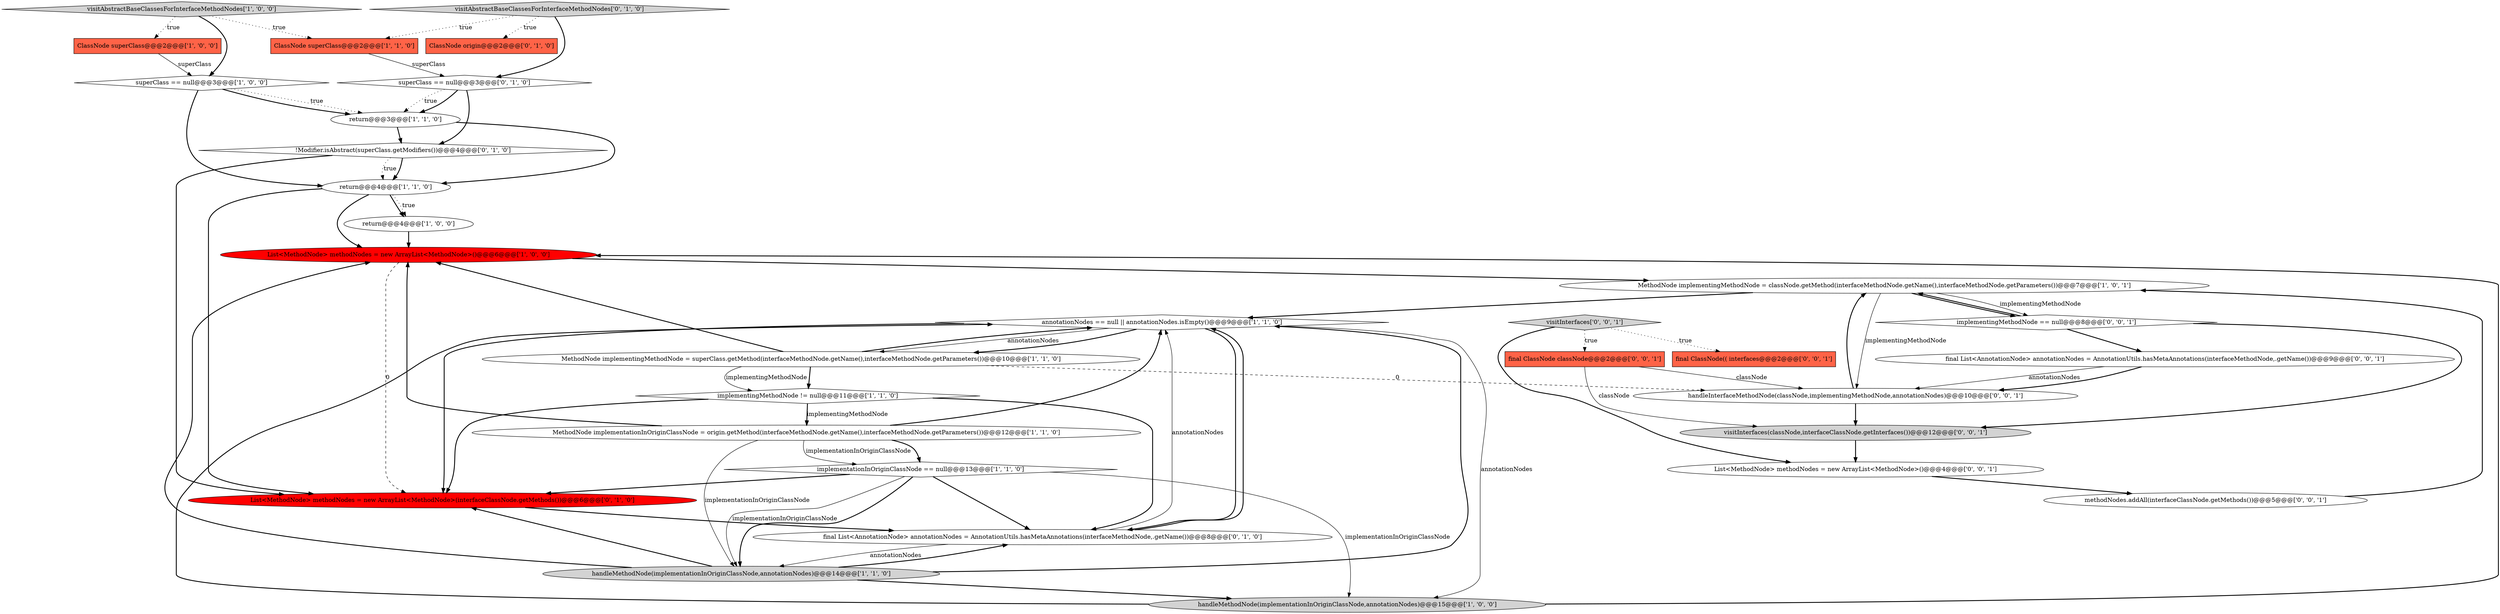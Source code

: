 digraph {
19 [style = filled, label = "visitAbstractBaseClassesForInterfaceMethodNodes['0', '1', '0']", fillcolor = lightgray, shape = diamond image = "AAA0AAABBB2BBB"];
16 [style = filled, label = "superClass == null@@@3@@@['0', '1', '0']", fillcolor = white, shape = diamond image = "AAA0AAABBB2BBB"];
7 [style = filled, label = "ClassNode superClass@@@2@@@['1', '0', '0']", fillcolor = tomato, shape = box image = "AAA0AAABBB1BBB"];
2 [style = filled, label = "MethodNode implementingMethodNode = classNode.getMethod(interfaceMethodNode.getName(),interfaceMethodNode.getParameters())@@@7@@@['1', '0', '1']", fillcolor = white, shape = ellipse image = "AAA0AAABBB1BBB"];
29 [style = filled, label = "implementingMethodNode == null@@@8@@@['0', '0', '1']", fillcolor = white, shape = diamond image = "AAA0AAABBB3BBB"];
6 [style = filled, label = "handleMethodNode(implementationInOriginClassNode,annotationNodes)@@@14@@@['1', '1', '0']", fillcolor = lightgray, shape = ellipse image = "AAA0AAABBB1BBB"];
10 [style = filled, label = "List<MethodNode> methodNodes = new ArrayList<MethodNode>()@@@6@@@['1', '0', '0']", fillcolor = red, shape = ellipse image = "AAA1AAABBB1BBB"];
17 [style = filled, label = "List<MethodNode> methodNodes = new ArrayList<MethodNode>(interfaceClassNode.getMethods())@@@6@@@['0', '1', '0']", fillcolor = red, shape = ellipse image = "AAA1AAABBB2BBB"];
11 [style = filled, label = "return@@@3@@@['1', '1', '0']", fillcolor = white, shape = ellipse image = "AAA0AAABBB1BBB"];
30 [style = filled, label = "visitInterfaces(classNode,interfaceClassNode.getInterfaces())@@@12@@@['0', '0', '1']", fillcolor = lightgray, shape = ellipse image = "AAA0AAABBB3BBB"];
15 [style = filled, label = "visitAbstractBaseClassesForInterfaceMethodNodes['1', '0', '0']", fillcolor = lightgray, shape = diamond image = "AAA0AAABBB1BBB"];
28 [style = filled, label = "final List<AnnotationNode> annotationNodes = AnnotationUtils.hasMetaAnnotations(interfaceMethodNode,.getName())@@@9@@@['0', '0', '1']", fillcolor = white, shape = ellipse image = "AAA0AAABBB3BBB"];
3 [style = filled, label = "MethodNode implementationInOriginClassNode = origin.getMethod(interfaceMethodNode.getName(),interfaceMethodNode.getParameters())@@@12@@@['1', '1', '0']", fillcolor = white, shape = ellipse image = "AAA0AAABBB1BBB"];
18 [style = filled, label = "final List<AnnotationNode> annotationNodes = AnnotationUtils.hasMetaAnnotations(interfaceMethodNode,.getName())@@@8@@@['0', '1', '0']", fillcolor = white, shape = ellipse image = "AAA0AAABBB2BBB"];
8 [style = filled, label = "annotationNodes == null || annotationNodes.isEmpty()@@@9@@@['1', '1', '0']", fillcolor = white, shape = diamond image = "AAA0AAABBB1BBB"];
22 [style = filled, label = "List<MethodNode> methodNodes = new ArrayList<MethodNode>()@@@4@@@['0', '0', '1']", fillcolor = white, shape = ellipse image = "AAA0AAABBB3BBB"];
0 [style = filled, label = "implementationInOriginClassNode == null@@@13@@@['1', '1', '0']", fillcolor = white, shape = diamond image = "AAA0AAABBB1BBB"];
12 [style = filled, label = "return@@@4@@@['1', '1', '0']", fillcolor = white, shape = ellipse image = "AAA0AAABBB1BBB"];
26 [style = filled, label = "final ClassNode(( interfaces@@@2@@@['0', '0', '1']", fillcolor = tomato, shape = box image = "AAA0AAABBB3BBB"];
14 [style = filled, label = "implementingMethodNode != null@@@11@@@['1', '1', '0']", fillcolor = white, shape = diamond image = "AAA0AAABBB1BBB"];
21 [style = filled, label = "ClassNode origin@@@2@@@['0', '1', '0']", fillcolor = tomato, shape = box image = "AAA0AAABBB2BBB"];
13 [style = filled, label = "ClassNode superClass@@@2@@@['1', '1', '0']", fillcolor = tomato, shape = box image = "AAA0AAABBB1BBB"];
4 [style = filled, label = "superClass == null@@@3@@@['1', '0', '0']", fillcolor = white, shape = diamond image = "AAA0AAABBB1BBB"];
5 [style = filled, label = "return@@@4@@@['1', '0', '0']", fillcolor = white, shape = ellipse image = "AAA0AAABBB1BBB"];
23 [style = filled, label = "final ClassNode classNode@@@2@@@['0', '0', '1']", fillcolor = tomato, shape = box image = "AAA0AAABBB3BBB"];
1 [style = filled, label = "MethodNode implementingMethodNode = superClass.getMethod(interfaceMethodNode.getName(),interfaceMethodNode.getParameters())@@@10@@@['1', '1', '0']", fillcolor = white, shape = ellipse image = "AAA0AAABBB1BBB"];
27 [style = filled, label = "methodNodes.addAll(interfaceClassNode.getMethods())@@@5@@@['0', '0', '1']", fillcolor = white, shape = ellipse image = "AAA0AAABBB3BBB"];
20 [style = filled, label = "!Modifier.isAbstract(superClass.getModifiers())@@@4@@@['0', '1', '0']", fillcolor = white, shape = diamond image = "AAA0AAABBB2BBB"];
25 [style = filled, label = "visitInterfaces['0', '0', '1']", fillcolor = lightgray, shape = diamond image = "AAA0AAABBB3BBB"];
9 [style = filled, label = "handleMethodNode(implementationInOriginClassNode,annotationNodes)@@@15@@@['1', '0', '0']", fillcolor = lightgray, shape = ellipse image = "AAA0AAABBB1BBB"];
24 [style = filled, label = "handleInterfaceMethodNode(classNode,implementingMethodNode,annotationNodes)@@@10@@@['0', '0', '1']", fillcolor = white, shape = ellipse image = "AAA0AAABBB3BBB"];
6->17 [style = bold, label=""];
14->3 [style = bold, label=""];
5->10 [style = bold, label=""];
11->20 [style = bold, label=""];
20->17 [style = bold, label=""];
1->14 [style = solid, label="implementingMethodNode"];
1->8 [style = bold, label=""];
16->11 [style = bold, label=""];
12->5 [style = bold, label=""];
13->16 [style = solid, label="superClass"];
24->2 [style = bold, label=""];
30->22 [style = bold, label=""];
29->30 [style = bold, label=""];
25->22 [style = bold, label=""];
0->6 [style = bold, label=""];
8->18 [style = bold, label=""];
0->17 [style = bold, label=""];
6->18 [style = bold, label=""];
12->17 [style = bold, label=""];
0->6 [style = solid, label="implementationInOriginClassNode"];
4->11 [style = dotted, label="true"];
2->24 [style = solid, label="implementingMethodNode"];
14->17 [style = bold, label=""];
0->9 [style = solid, label="implementationInOriginClassNode"];
8->1 [style = solid, label="annotationNodes"];
23->30 [style = solid, label="classNode"];
19->21 [style = dotted, label="true"];
19->13 [style = dotted, label="true"];
11->12 [style = bold, label=""];
9->10 [style = bold, label=""];
2->29 [style = solid, label="implementingMethodNode"];
7->4 [style = solid, label="superClass"];
15->7 [style = dotted, label="true"];
9->8 [style = bold, label=""];
3->0 [style = bold, label=""];
15->13 [style = dotted, label="true"];
28->24 [style = solid, label="annotationNodes"];
19->16 [style = bold, label=""];
29->28 [style = bold, label=""];
24->30 [style = bold, label=""];
8->17 [style = bold, label=""];
8->1 [style = bold, label=""];
3->10 [style = bold, label=""];
18->8 [style = solid, label="annotationNodes"];
12->10 [style = bold, label=""];
29->2 [style = bold, label=""];
22->27 [style = bold, label=""];
12->5 [style = dotted, label="true"];
14->3 [style = solid, label="implementingMethodNode"];
1->24 [style = dashed, label="0"];
3->8 [style = bold, label=""];
6->10 [style = bold, label=""];
6->8 [style = bold, label=""];
18->6 [style = solid, label="annotationNodes"];
15->4 [style = bold, label=""];
20->12 [style = bold, label=""];
10->17 [style = dashed, label="0"];
4->12 [style = bold, label=""];
28->24 [style = bold, label=""];
0->18 [style = bold, label=""];
14->18 [style = bold, label=""];
23->24 [style = solid, label="classNode"];
10->2 [style = bold, label=""];
20->12 [style = dotted, label="true"];
1->14 [style = bold, label=""];
25->23 [style = dotted, label="true"];
18->8 [style = bold, label=""];
6->9 [style = bold, label=""];
4->11 [style = bold, label=""];
2->29 [style = bold, label=""];
16->11 [style = dotted, label="true"];
1->10 [style = bold, label=""];
8->9 [style = solid, label="annotationNodes"];
16->20 [style = bold, label=""];
25->26 [style = dotted, label="true"];
27->2 [style = bold, label=""];
17->18 [style = bold, label=""];
2->8 [style = bold, label=""];
3->6 [style = solid, label="implementationInOriginClassNode"];
3->0 [style = solid, label="implementationInOriginClassNode"];
}
